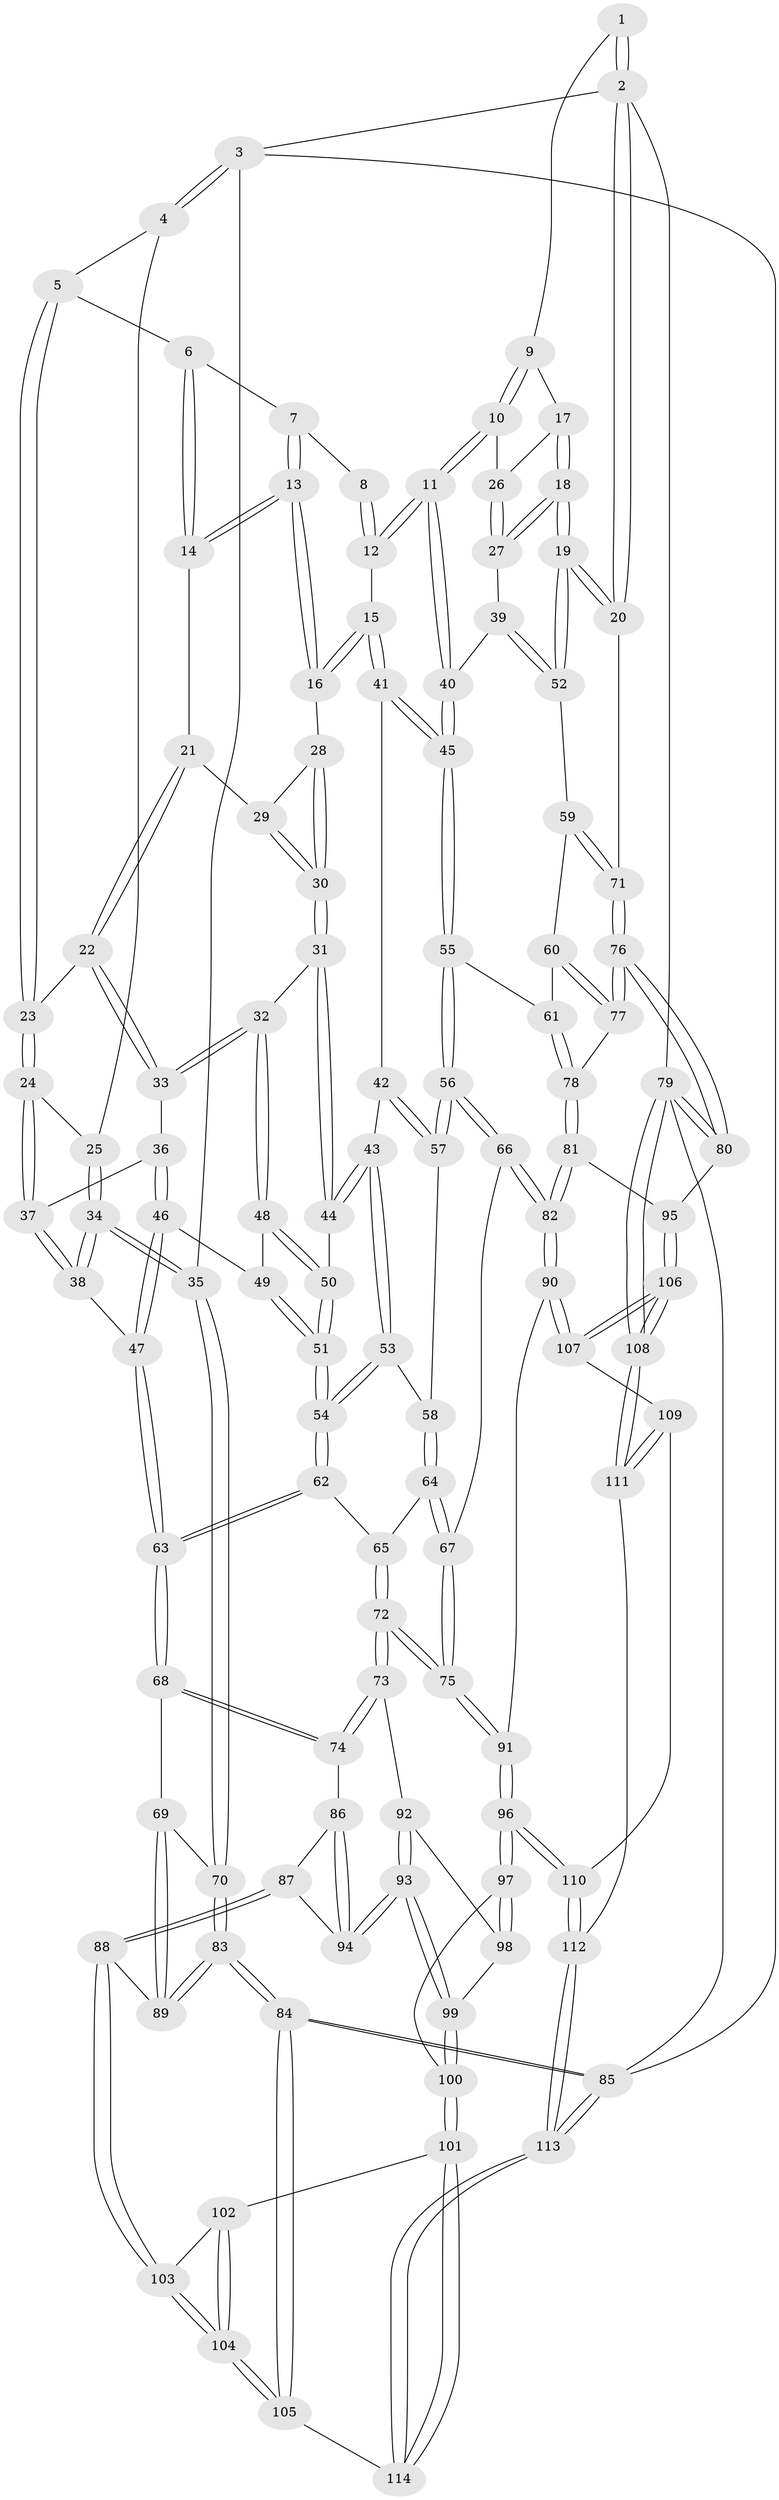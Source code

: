 // coarse degree distribution, {2: 0.10144927536231885, 4: 0.2028985507246377, 5: 0.043478260869565216, 3: 0.6521739130434783}
// Generated by graph-tools (version 1.1) at 2025/54/03/04/25 22:54:20]
// undirected, 114 vertices, 282 edges
graph export_dot {
  node [color=gray90,style=filled];
  1 [pos="+0.8234012468037574+0"];
  2 [pos="+1+0"];
  3 [pos="+0+0"];
  4 [pos="+0.03647747334443376+0"];
  5 [pos="+0.07489225396281866+0"];
  6 [pos="+0.3309420911566323+0"];
  7 [pos="+0.5793422816032672+0"];
  8 [pos="+0.5872603390498383+0"];
  9 [pos="+0.8238916963367483+0"];
  10 [pos="+0.732180599575432+0.11179447704124215"];
  11 [pos="+0.7211478764368672+0.12535256115575596"];
  12 [pos="+0.6937071085919655+0.11724915299432905"];
  13 [pos="+0.5321709760007979+0.08659039797771034"];
  14 [pos="+0.3504017807784301+0.025304358050779935"];
  15 [pos="+0.5653676892295871+0.11796225619457995"];
  16 [pos="+0.5354035117539948+0.09633373353335549"];
  17 [pos="+0.8903794592541334+0.054243682836959774"];
  18 [pos="+1+0.18240616644520083"];
  19 [pos="+1+0.19040034918406828"];
  20 [pos="+1+0.19081151273415223"];
  21 [pos="+0.31984795624994306+0.08093422158086842"];
  22 [pos="+0.31236230795252734+0.08930984484047698"];
  23 [pos="+0.186726203885949+0.02575873063163495"];
  24 [pos="+0.15050735917690888+0.12016936985522049"];
  25 [pos="+0.06501320061270452+0.10012955132959536"];
  26 [pos="+0.8694521759777646+0.0728777510714986"];
  27 [pos="+0.8585535542885513+0.2071988413357932"];
  28 [pos="+0.5303976916954385+0.10029152983182879"];
  29 [pos="+0.39433250083384486+0.1168017993782101"];
  30 [pos="+0.4386129302434406+0.1906507938194207"];
  31 [pos="+0.43499693134761214+0.19586586613544038"];
  32 [pos="+0.336625279676585+0.21655054883701075"];
  33 [pos="+0.28989896711534524+0.16256809036459707"];
  34 [pos="+0+0.2506065766008027"];
  35 [pos="+0+0.28902976059988383"];
  36 [pos="+0.2067621940905764+0.17965996791749855"];
  37 [pos="+0.18818182019338575+0.1734333572792843"];
  38 [pos="+0.06700565987496117+0.2573363447841435"];
  39 [pos="+0.798986797685099+0.23335404554461012"];
  40 [pos="+0.7661464231672133+0.2347800420540142"];
  41 [pos="+0.5716393686095343+0.2423333340063997"];
  42 [pos="+0.5071594111944497+0.2817239838550344"];
  43 [pos="+0.49250985843623063+0.2859235275788031"];
  44 [pos="+0.48275039664784514+0.2766871928874498"];
  45 [pos="+0.7051847631526171+0.33367399164170114"];
  46 [pos="+0.20422679818769154+0.33392108495660555"];
  47 [pos="+0.19169120705193823+0.3576186646806374"];
  48 [pos="+0.33660524464081876+0.21873757708528166"];
  49 [pos="+0.2630653588361126+0.30127863363687574"];
  50 [pos="+0.36158363710622937+0.28569387396130724"];
  51 [pos="+0.3661862847970884+0.3545824415843022"];
  52 [pos="+0.9030116469615705+0.3329693863201641"];
  53 [pos="+0.47193852791668517+0.34235116375037844"];
  54 [pos="+0.3673401428018354+0.3593539096425338"];
  55 [pos="+0.7003411784200021+0.4027286585309685"];
  56 [pos="+0.6888338475560032+0.4114576887557237"];
  57 [pos="+0.6005696075944376+0.38278701386755437"];
  58 [pos="+0.49071472915163644+0.37449335165027925"];
  59 [pos="+0.885927268896166+0.3936993083054359"];
  60 [pos="+0.8704399768248664+0.4323621127613221"];
  61 [pos="+0.7212226387417505+0.4123200710965445"];
  62 [pos="+0.363477439617874+0.3676845004647465"];
  63 [pos="+0.19844059914849668+0.44932454433429475"];
  64 [pos="+0.48148100294625384+0.4310241998762775"];
  65 [pos="+0.3977705034723904+0.4310618684325232"];
  66 [pos="+0.6503939200198282+0.4690946029681171"];
  67 [pos="+0.538759641083853+0.5420819045018874"];
  68 [pos="+0.18617546716641212+0.480445059506476"];
  69 [pos="+0.08062895139475858+0.49135640636351063"];
  70 [pos="+0+0.3926629271345262"];
  71 [pos="+1+0.2853836302574275"];
  72 [pos="+0.3708322904035608+0.5907476221557928"];
  73 [pos="+0.2966161009537549+0.583953774815469"];
  74 [pos="+0.2383215123598908+0.545346240733347"];
  75 [pos="+0.47812108064086156+0.6375386009413081"];
  76 [pos="+1+0.5610485251119781"];
  77 [pos="+0.9717739158380186+0.5271819842509954"];
  78 [pos="+0.8237783425861347+0.6154635583181707"];
  79 [pos="+1+1"];
  80 [pos="+1+0.5761382922364316"];
  81 [pos="+0.7655550502159174+0.7054797319353222"];
  82 [pos="+0.7582398391029919+0.7081206565067757"];
  83 [pos="+0+0.6532062839937405"];
  84 [pos="+0+0.9969950714279575"];
  85 [pos="+0+1"];
  86 [pos="+0.20126388916289548+0.5959935196533174"];
  87 [pos="+0.10192438861111627+0.7108361018540298"];
  88 [pos="+0.08699510743844917+0.7127238003647132"];
  89 [pos="+0.05556201241048952+0.6580673462568264"];
  90 [pos="+0.7348881378061592+0.7274083582707704"];
  91 [pos="+0.487354285757025+0.6612861711751783"];
  92 [pos="+0.28522667423261466+0.6194662902778982"];
  93 [pos="+0.18615821564081805+0.7455384080184945"];
  94 [pos="+0.17383797071640825+0.738801247676578"];
  95 [pos="+0.9086013186391648+0.7589575955655661"];
  96 [pos="+0.43781858843667765+0.8560110641664457"];
  97 [pos="+0.34236608482707953+0.8360099357699544"];
  98 [pos="+0.2831762126356644+0.7383629543035192"];
  99 [pos="+0.19491942791253267+0.7618153429409653"];
  100 [pos="+0.20644576451859475+0.8584776533207815"];
  101 [pos="+0.1851005809830143+0.8795030919624344"];
  102 [pos="+0.10887316722953282+0.8372862757150215"];
  103 [pos="+0.08065224440417053+0.7232474672421593"];
  104 [pos="+0+0.9340984907730759"];
  105 [pos="+0+0.9662659557976375"];
  106 [pos="+1+1"];
  107 [pos="+0.7235838320311054+0.8084193504730672"];
  108 [pos="+1+1"];
  109 [pos="+0.6583729657743183+0.8611964183643688"];
  110 [pos="+0.44103486469453723+0.8638950074402878"];
  111 [pos="+0.64094563669507+1"];
  112 [pos="+0.4425625992928889+1"];
  113 [pos="+0.2526993284345479+1"];
  114 [pos="+0.17588598328973842+0.930528928846318"];
  1 -- 2;
  1 -- 2;
  1 -- 9;
  2 -- 3;
  2 -- 20;
  2 -- 20;
  2 -- 79;
  3 -- 4;
  3 -- 4;
  3 -- 35;
  3 -- 85;
  4 -- 5;
  4 -- 25;
  5 -- 6;
  5 -- 23;
  5 -- 23;
  6 -- 7;
  6 -- 14;
  6 -- 14;
  7 -- 8;
  7 -- 13;
  7 -- 13;
  8 -- 12;
  8 -- 12;
  9 -- 10;
  9 -- 10;
  9 -- 17;
  10 -- 11;
  10 -- 11;
  10 -- 26;
  11 -- 12;
  11 -- 12;
  11 -- 40;
  11 -- 40;
  12 -- 15;
  13 -- 14;
  13 -- 14;
  13 -- 16;
  13 -- 16;
  14 -- 21;
  15 -- 16;
  15 -- 16;
  15 -- 41;
  15 -- 41;
  16 -- 28;
  17 -- 18;
  17 -- 18;
  17 -- 26;
  18 -- 19;
  18 -- 19;
  18 -- 27;
  18 -- 27;
  19 -- 20;
  19 -- 20;
  19 -- 52;
  19 -- 52;
  20 -- 71;
  21 -- 22;
  21 -- 22;
  21 -- 29;
  22 -- 23;
  22 -- 33;
  22 -- 33;
  23 -- 24;
  23 -- 24;
  24 -- 25;
  24 -- 37;
  24 -- 37;
  25 -- 34;
  25 -- 34;
  26 -- 27;
  26 -- 27;
  27 -- 39;
  28 -- 29;
  28 -- 30;
  28 -- 30;
  29 -- 30;
  29 -- 30;
  30 -- 31;
  30 -- 31;
  31 -- 32;
  31 -- 44;
  31 -- 44;
  32 -- 33;
  32 -- 33;
  32 -- 48;
  32 -- 48;
  33 -- 36;
  34 -- 35;
  34 -- 35;
  34 -- 38;
  34 -- 38;
  35 -- 70;
  35 -- 70;
  36 -- 37;
  36 -- 46;
  36 -- 46;
  37 -- 38;
  37 -- 38;
  38 -- 47;
  39 -- 40;
  39 -- 52;
  39 -- 52;
  40 -- 45;
  40 -- 45;
  41 -- 42;
  41 -- 45;
  41 -- 45;
  42 -- 43;
  42 -- 57;
  42 -- 57;
  43 -- 44;
  43 -- 44;
  43 -- 53;
  43 -- 53;
  44 -- 50;
  45 -- 55;
  45 -- 55;
  46 -- 47;
  46 -- 47;
  46 -- 49;
  47 -- 63;
  47 -- 63;
  48 -- 49;
  48 -- 50;
  48 -- 50;
  49 -- 51;
  49 -- 51;
  50 -- 51;
  50 -- 51;
  51 -- 54;
  51 -- 54;
  52 -- 59;
  53 -- 54;
  53 -- 54;
  53 -- 58;
  54 -- 62;
  54 -- 62;
  55 -- 56;
  55 -- 56;
  55 -- 61;
  56 -- 57;
  56 -- 57;
  56 -- 66;
  56 -- 66;
  57 -- 58;
  58 -- 64;
  58 -- 64;
  59 -- 60;
  59 -- 71;
  59 -- 71;
  60 -- 61;
  60 -- 77;
  60 -- 77;
  61 -- 78;
  61 -- 78;
  62 -- 63;
  62 -- 63;
  62 -- 65;
  63 -- 68;
  63 -- 68;
  64 -- 65;
  64 -- 67;
  64 -- 67;
  65 -- 72;
  65 -- 72;
  66 -- 67;
  66 -- 82;
  66 -- 82;
  67 -- 75;
  67 -- 75;
  68 -- 69;
  68 -- 74;
  68 -- 74;
  69 -- 70;
  69 -- 89;
  69 -- 89;
  70 -- 83;
  70 -- 83;
  71 -- 76;
  71 -- 76;
  72 -- 73;
  72 -- 73;
  72 -- 75;
  72 -- 75;
  73 -- 74;
  73 -- 74;
  73 -- 92;
  74 -- 86;
  75 -- 91;
  75 -- 91;
  76 -- 77;
  76 -- 77;
  76 -- 80;
  76 -- 80;
  77 -- 78;
  78 -- 81;
  78 -- 81;
  79 -- 80;
  79 -- 80;
  79 -- 108;
  79 -- 108;
  79 -- 85;
  80 -- 95;
  81 -- 82;
  81 -- 82;
  81 -- 95;
  82 -- 90;
  82 -- 90;
  83 -- 84;
  83 -- 84;
  83 -- 89;
  83 -- 89;
  84 -- 85;
  84 -- 85;
  84 -- 105;
  84 -- 105;
  85 -- 113;
  85 -- 113;
  86 -- 87;
  86 -- 94;
  86 -- 94;
  87 -- 88;
  87 -- 88;
  87 -- 94;
  88 -- 89;
  88 -- 103;
  88 -- 103;
  90 -- 91;
  90 -- 107;
  90 -- 107;
  91 -- 96;
  91 -- 96;
  92 -- 93;
  92 -- 93;
  92 -- 98;
  93 -- 94;
  93 -- 94;
  93 -- 99;
  93 -- 99;
  95 -- 106;
  95 -- 106;
  96 -- 97;
  96 -- 97;
  96 -- 110;
  96 -- 110;
  97 -- 98;
  97 -- 98;
  97 -- 100;
  98 -- 99;
  99 -- 100;
  99 -- 100;
  100 -- 101;
  100 -- 101;
  101 -- 102;
  101 -- 114;
  101 -- 114;
  102 -- 103;
  102 -- 104;
  102 -- 104;
  103 -- 104;
  103 -- 104;
  104 -- 105;
  104 -- 105;
  105 -- 114;
  106 -- 107;
  106 -- 107;
  106 -- 108;
  106 -- 108;
  107 -- 109;
  108 -- 111;
  108 -- 111;
  109 -- 110;
  109 -- 111;
  109 -- 111;
  110 -- 112;
  110 -- 112;
  111 -- 112;
  112 -- 113;
  112 -- 113;
  113 -- 114;
  113 -- 114;
}

